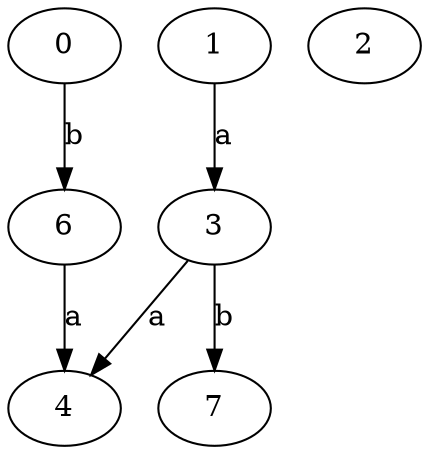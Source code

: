 strict digraph  {
0;
3;
4;
1;
6;
2;
7;
0 -> 6  [label=b];
3 -> 4  [label=a];
3 -> 7  [label=b];
1 -> 3  [label=a];
6 -> 4  [label=a];
}
